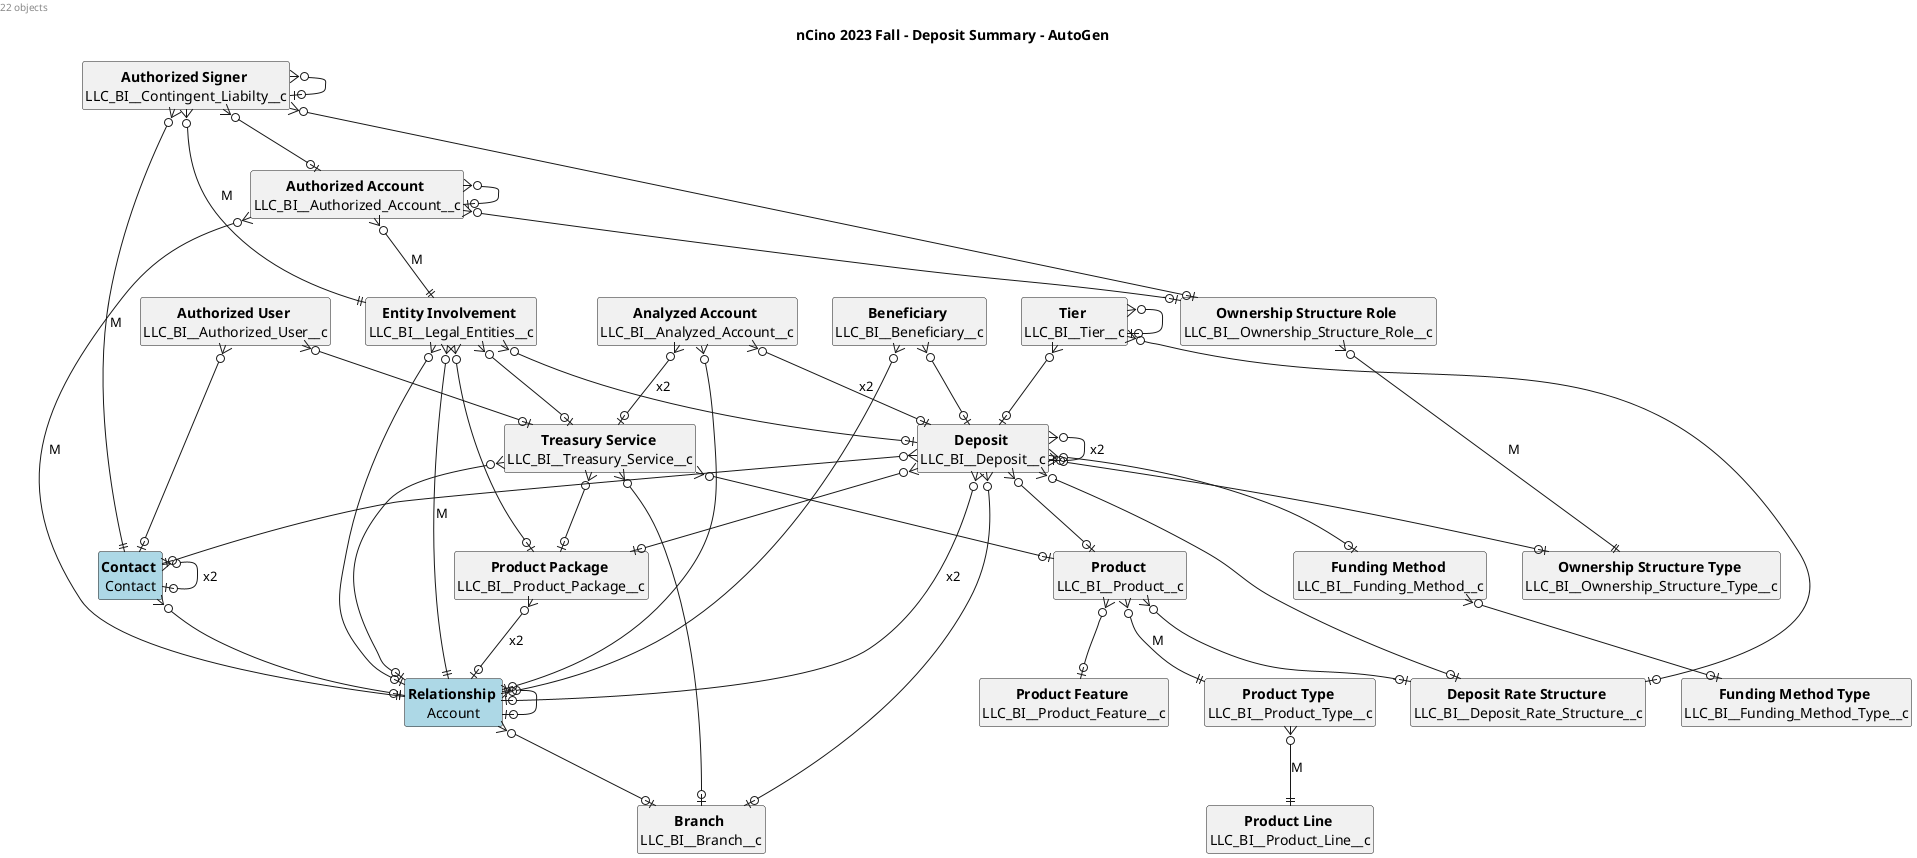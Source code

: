 @startuml
'https://plantuml.com/class-diagram

left header 22 objects
title nCino 2023 Fall - Deposit Summary - AutoGen

'skinparam classBorderThickness 0

hide circle
hide empty methods
hide empty fields

'legend right
'  Relationship
'    M = MasterDetail
'    xn = n-times
'  Field
'    bold = required
'    underline = MasterDetail
'endlegend


entity ProductLine as "<b>Product Line</b> \nLLC_BI__Product_Line__c"  {
}
entity ProductType as "<b>Product Type</b> \nLLC_BI__Product_Type__c"  {
}
entity Product as "<b>Product</b> \nLLC_BI__Product__c"  {
}
entity ProductFeature as "<b>Product Feature</b> \nLLC_BI__Product_Feature__c"  {
}
entity DepositRateStructure as "<b>Deposit Rate Structure</b> \nLLC_BI__Deposit_Rate_Structure__c"  {
}
entity Tier as "<b>Tier</b> \nLLC_BI__Tier__c"  {
}
entity TreasuryService as "<b>Treasury Service</b> \nLLC_BI__Treasury_Service__c"  {
}
entity Deposit as "<b>Deposit</b> \nLLC_BI__Deposit__c"  {
}
entity FundingMethodType as "<b>Funding Method Type</b> \nLLC_BI__Funding_Method_Type__c"  {
}
entity FundingMethod as "<b>Funding Method</b> \nLLC_BI__Funding_Method__c"  {
}
entity ProductPackage as "<b>Product Package</b> \nLLC_BI__Product_Package__c"  {
}
entity Contact as "<b>Contact</b> \nContact" #lightblue {
}
entity AuthorizedUser as "<b>Authorized User</b> \nLLC_BI__Authorized_User__c"  {
}
entity OwnershipStructureType as "<b>Ownership Structure Type</b> \nLLC_BI__Ownership_Structure_Type__c"  {
}
entity Beneficiary as "<b>Beneficiary</b> \nLLC_BI__Beneficiary__c"  {
}
entity AnalyzedAccount as "<b>Analyzed Account</b> \nLLC_BI__Analyzed_Account__c"  {
}
entity AuthorizedSigner as "<b>Authorized Signer</b> \nLLC_BI__Contingent_Liabilty__c"  {
}
entity OwnershipStructureRole as "<b>Ownership Structure Role</b> \nLLC_BI__Ownership_Structure_Role__c"  {
}
entity AuthorizedAccount as "<b>Authorized Account</b> \nLLC_BI__Authorized_Account__c"  {
}
entity Relationship as "<b>Relationship</b> \nAccount" #lightblue {
}
entity EntityInvolvement as "<b>Entity Involvement</b> \nLLC_BI__Legal_Entities__c"  {
}
entity Branch as "<b>Branch</b> \nLLC_BI__Branch__c"  {
}

Deposit }o--o| Relationship: x2
Deposit }o--o| Contact
Product }o--|| ProductType: M
AuthorizedUser }o--o| Contact
Deposit }o--o| Branch
AnalyzedAccount }o--o| TreasuryService: x2
Product }o--o| DepositRateStructure
AuthorizedAccount }o--o| OwnershipStructureRole
EntityInvolvement }o--o| Relationship
Deposit }o--o| Product
EntityInvolvement }o--o| TreasuryService
Deposit }o--o| Deposit: x2
AuthorizedSigner }o--o| AuthorizedSigner
Contact }o--o| Relationship
AnalyzedAccount }o--o| Relationship
AuthorizedSigner }o--o| OwnershipStructureRole
AuthorizedSigner }o--o| AuthorizedAccount
Deposit }o--o| OwnershipStructureType
Deposit }o--o| DepositRateStructure
TreasuryService }o--o| Relationship
AuthorizedUser }o--o| TreasuryService
EntityInvolvement }o--|| Relationship: M
Tier }o--o| DepositRateStructure
Beneficiary }o--o| Deposit
TreasuryService }o--o| Product
AuthorizedSigner }o--|| Contact: M
Product }o--o| ProductFeature
AuthorizedAccount }o--|| EntityInvolvement: M
Tier }o--o| Tier
Tier }o--o| Deposit
TreasuryService }o--o| Branch
AuthorizedSigner }o--|| EntityInvolvement: M
OwnershipStructureRole }o--|| OwnershipStructureType: M
EntityInvolvement }o--o| ProductPackage
TreasuryService }o--o| ProductPackage
AnalyzedAccount }o--o| Deposit: x2
FundingMethod }o--o| FundingMethodType
ProductPackage }o--o| Relationship: x2
Deposit }o--o| FundingMethod
Contact }o--o| Contact: x2
EntityInvolvement }o--o| Deposit
AuthorizedAccount }o--|| Relationship: M
Relationship }o--o| Branch
AuthorizedAccount }o--o| AuthorizedAccount
Relationship }o--o| Relationship
ProductType }o--|| ProductLine: M
Deposit }o--o| ProductPackage
Beneficiary }o--o| Relationship

@enduml
